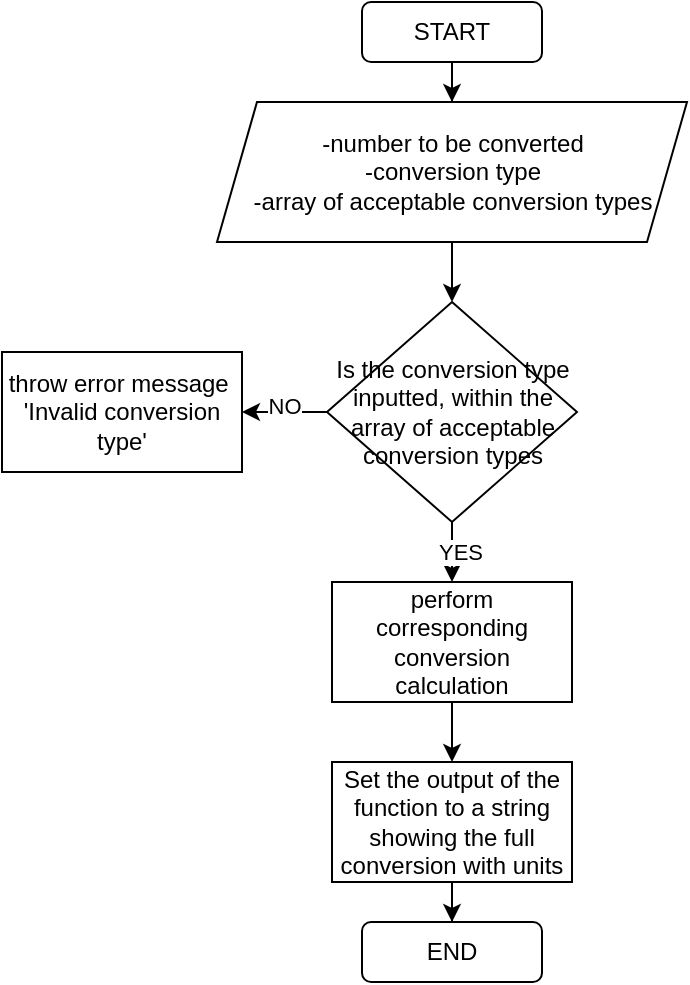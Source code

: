 <mxfile version="27.0.1">
  <diagram name="Page-1" id="OvBkDrT3zQPmuKv5dW8j">
    <mxGraphModel dx="1665" dy="783" grid="1" gridSize="10" guides="1" tooltips="1" connect="1" arrows="1" fold="1" page="1" pageScale="1" pageWidth="1200" pageHeight="1600" math="0" shadow="0">
      <root>
        <mxCell id="0" />
        <mxCell id="1" parent="0" />
        <mxCell id="2AnpzwybsT9PCwgBeEu_-8" value="" style="edgeStyle=orthogonalEdgeStyle;rounded=0;orthogonalLoop=1;jettySize=auto;html=1;" edge="1" parent="1" source="2AnpzwybsT9PCwgBeEu_-1">
          <mxGeometry relative="1" as="geometry">
            <mxPoint x="555" y="210" as="targetPoint" />
          </mxGeometry>
        </mxCell>
        <mxCell id="2AnpzwybsT9PCwgBeEu_-1" value="-number to be converted&lt;div&gt;-conversion type&lt;/div&gt;&lt;div&gt;-array of acceptable conversion types&lt;/div&gt;" style="shape=parallelogram;perimeter=parallelogramPerimeter;whiteSpace=wrap;html=1;fixedSize=1;" vertex="1" parent="1">
          <mxGeometry x="437.5" y="110" width="235" height="70" as="geometry" />
        </mxCell>
        <mxCell id="2AnpzwybsT9PCwgBeEu_-4" value="" style="edgeStyle=orthogonalEdgeStyle;rounded=0;orthogonalLoop=1;jettySize=auto;html=1;" edge="1" parent="1" source="2AnpzwybsT9PCwgBeEu_-3" target="2AnpzwybsT9PCwgBeEu_-1">
          <mxGeometry relative="1" as="geometry" />
        </mxCell>
        <mxCell id="2AnpzwybsT9PCwgBeEu_-3" value="START" style="rounded=1;whiteSpace=wrap;html=1;" vertex="1" parent="1">
          <mxGeometry x="510" y="60" width="90" height="30" as="geometry" />
        </mxCell>
        <mxCell id="2AnpzwybsT9PCwgBeEu_-12" value="" style="edgeStyle=orthogonalEdgeStyle;rounded=0;orthogonalLoop=1;jettySize=auto;html=1;" edge="1" parent="1" source="2AnpzwybsT9PCwgBeEu_-9" target="2AnpzwybsT9PCwgBeEu_-11">
          <mxGeometry relative="1" as="geometry" />
        </mxCell>
        <mxCell id="2AnpzwybsT9PCwgBeEu_-13" value="NO" style="edgeLabel;html=1;align=center;verticalAlign=middle;resizable=0;points=[];" vertex="1" connectable="0" parent="2AnpzwybsT9PCwgBeEu_-12">
          <mxGeometry x="0.03" y="-3" relative="1" as="geometry">
            <mxPoint as="offset" />
          </mxGeometry>
        </mxCell>
        <mxCell id="2AnpzwybsT9PCwgBeEu_-15" value="" style="edgeStyle=orthogonalEdgeStyle;rounded=0;orthogonalLoop=1;jettySize=auto;html=1;" edge="1" parent="1" source="2AnpzwybsT9PCwgBeEu_-9" target="2AnpzwybsT9PCwgBeEu_-14">
          <mxGeometry relative="1" as="geometry" />
        </mxCell>
        <mxCell id="2AnpzwybsT9PCwgBeEu_-16" value="YES" style="edgeLabel;html=1;align=center;verticalAlign=middle;resizable=0;points=[];" vertex="1" connectable="0" parent="2AnpzwybsT9PCwgBeEu_-15">
          <mxGeometry y="-4" relative="1" as="geometry">
            <mxPoint as="offset" />
          </mxGeometry>
        </mxCell>
        <mxCell id="2AnpzwybsT9PCwgBeEu_-9" value="Is the conversion type inputted, within the array of acceptable conversion types" style="rhombus;whiteSpace=wrap;html=1;" vertex="1" parent="1">
          <mxGeometry x="492.5" y="210" width="125" height="110" as="geometry" />
        </mxCell>
        <mxCell id="2AnpzwybsT9PCwgBeEu_-11" value="throw error message&amp;nbsp;&lt;div&gt;&#39;Invalid conversion type&#39;&lt;/div&gt;" style="whiteSpace=wrap;html=1;" vertex="1" parent="1">
          <mxGeometry x="330" y="235" width="120" height="60" as="geometry" />
        </mxCell>
        <mxCell id="2AnpzwybsT9PCwgBeEu_-18" value="" style="edgeStyle=orthogonalEdgeStyle;rounded=0;orthogonalLoop=1;jettySize=auto;html=1;" edge="1" parent="1" source="2AnpzwybsT9PCwgBeEu_-14" target="2AnpzwybsT9PCwgBeEu_-17">
          <mxGeometry relative="1" as="geometry" />
        </mxCell>
        <mxCell id="2AnpzwybsT9PCwgBeEu_-14" value="perform corresponding conversion calculation" style="whiteSpace=wrap;html=1;" vertex="1" parent="1">
          <mxGeometry x="495" y="350" width="120" height="60" as="geometry" />
        </mxCell>
        <mxCell id="2AnpzwybsT9PCwgBeEu_-20" value="" style="edgeStyle=orthogonalEdgeStyle;rounded=0;orthogonalLoop=1;jettySize=auto;html=1;" edge="1" parent="1" source="2AnpzwybsT9PCwgBeEu_-17" target="2AnpzwybsT9PCwgBeEu_-19">
          <mxGeometry relative="1" as="geometry" />
        </mxCell>
        <mxCell id="2AnpzwybsT9PCwgBeEu_-17" value="Set the output of the function to a string showing the full conversion with units" style="whiteSpace=wrap;html=1;" vertex="1" parent="1">
          <mxGeometry x="495" y="440" width="120" height="60" as="geometry" />
        </mxCell>
        <mxCell id="2AnpzwybsT9PCwgBeEu_-19" value="END" style="rounded=1;whiteSpace=wrap;html=1;" vertex="1" parent="1">
          <mxGeometry x="510" y="520" width="90" height="30" as="geometry" />
        </mxCell>
      </root>
    </mxGraphModel>
  </diagram>
</mxfile>
